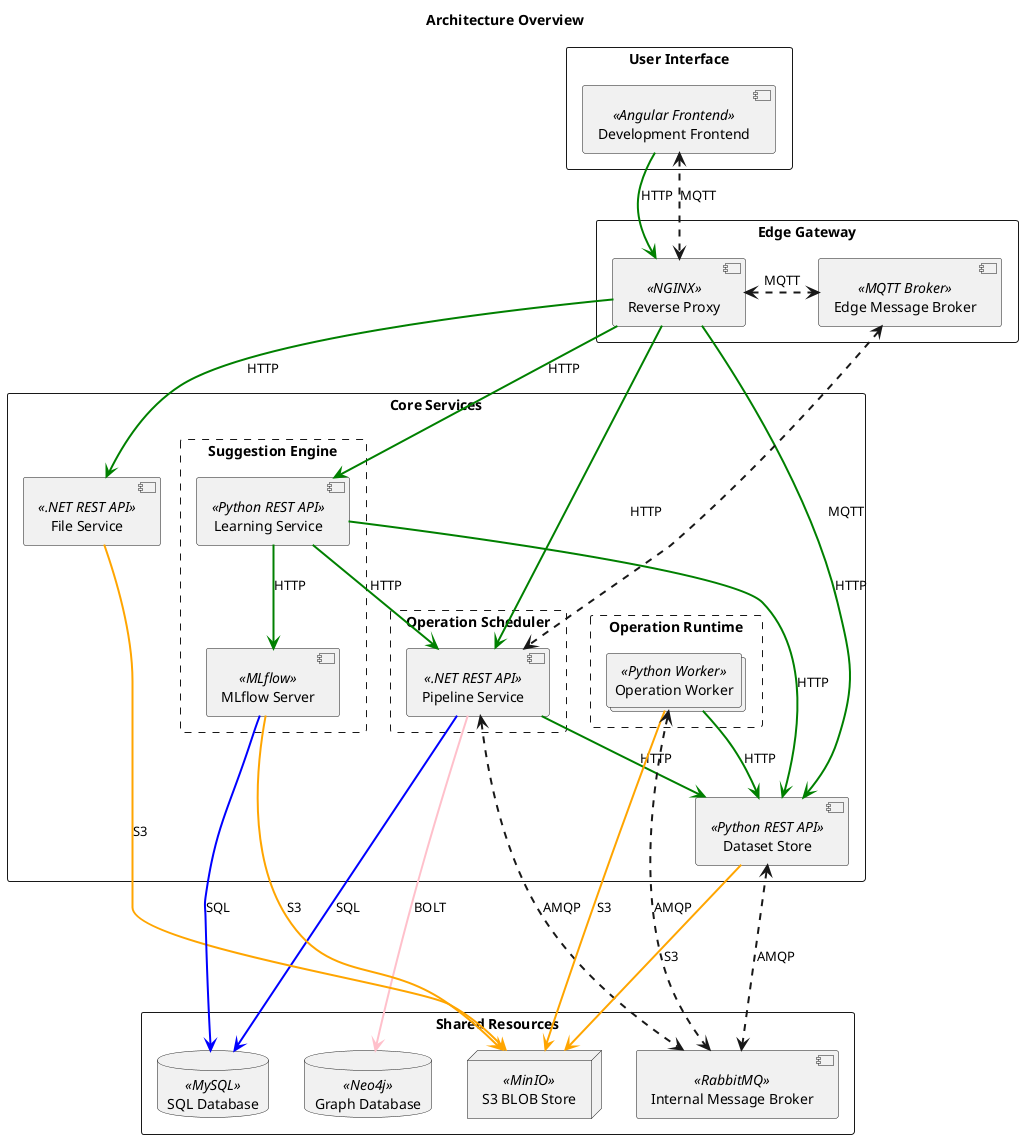@startuml
'https://plantuml.com/deployment-diagram

' Style '
' skinparam linetype polyline
' skinparam linetype ortho
top to bottom direction

title "Architecture Overview"

'Definitions'

rectangle "User Interface" {
    component "Development Frontend" << Angular Frontend >> as development_frontend
}

rectangle "Edge Gateway" {
    component "Reverse Proxy" << NGINX >> as reverse_proxy
    component "Edge Message Broker" << MQTT Broker >> as message_broker_edge
}

rectangle "Core Services" {
		rectangle "Operation Scheduler" as operation_scheduler #line.dashed {
			component "Pipeline Service" << .NET REST API >> as pipeline_service
    }

    rectangle "Suggestion Engine" as suggestions_engine #line.dashed {
        component "Learning Service" << Python REST API >> as learning_service
        component "MLflow Server" << MLflow >> as mlflow_server
    }

    rectangle "Operation Runtime" as operation_runtime #line.dashed {
    	collections  "Operation Worker" <<Python Worker>> as worker
    }

    component "File Service" << .NET REST API >> as file_service
		component "Dataset Store" << Python REST API >> as dataset_store
}

rectangle "Shared Resources" {
    database "Graph Database" << Neo4j >> as graph_db
    node "S3 BLOB Store" << MinIO >> as blob_store_minio
    'database #line.dashed "Dataset Database" << MongoDB >> as dataset_db
    database "SQL Database" << MySQL >> as mysql_db
    component "Internal Message Broker" << RabbitMQ >> as message_broker_internal
}


'Interaction'

development_frontend -[#green,thickness=2]-> reverse_proxy : HTTP
development_frontend <-[dashed,thickness=2]-> reverse_proxy : MQTT

reverse_proxy -[#green,thickness=2]-> pipeline_service : HTTP
reverse_proxy -[#green,thickness=2]-> learning_service : HTTP
reverse_proxy -[#green,thickness=2]-> file_service : HTTP
reverse_proxy <-[dashed,thickness=2]r-> message_broker_edge : MQTT
'TODO: This connection should no longer exist'
reverse_proxy -[#green,thickness=2]-> dataset_store : HTTP
' reverse_proxy --> mlflow_server
'reverse_proxy --> adminer
' reverse_proxy --> message_broker_internal

pipeline_service -[#pink,thickness=2]-> graph_db : BOLT
pipeline_service <-[dashed,thickness=2]-> message_broker_internal : AMQP
message_broker_edge <-[dashed,thickness=2]--> pipeline_service : MQTT
pipeline_service -[#blue,thickness=2]-> mysql_db : SQL
pipeline_service -[#green,thickness=2]-> dataset_store : HTTP

learning_service -[#green,thickness=2]-> mlflow_server : HTTP
learning_service -[#green,thickness=2]-> dataset_store : HTTP
learning_service -[#green,thickness=2]-> pipeline_service : HTTP

'adminer --> mysql_db

dataset_store -[#orange,thickness=2]-> blob_store_minio : S3
dataset_store <-[dashed,thickness=2]--> message_broker_internal : AMQP
'TODO: Default files should be seeded from file service PH-213'
' dataset_store --> blob_store

file_service -[#orange,thickness=2]-> blob_store_minio : S3

mlflow_server -[#blue,thickness=2]-> mysql_db : SQL
mlflow_server -[#orange,thickness=2]-> blob_store_minio : S3

worker -[#green,thickness=2]-> dataset_store : HTTP
worker -[#orange,thickness=2]-> blob_store_minio : S3
worker <-[dashed,thickness=2]-> message_broker_internal : AMQP

@enduml
